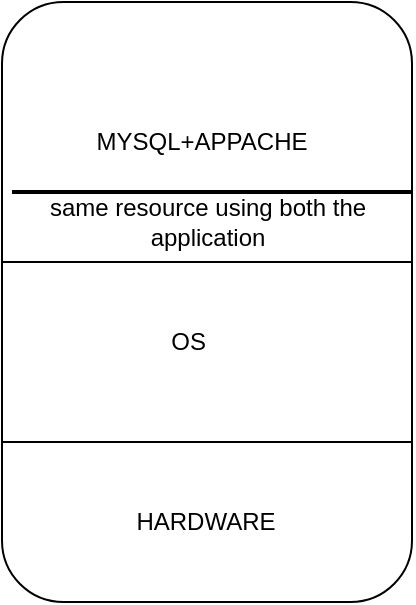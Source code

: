 <mxfile version="14.8.5" type="github">
  <diagram id="yr-E3HrBfoQYO4jrcSyG" name="Page-1">
    <mxGraphModel dx="1108" dy="482" grid="1" gridSize="10" guides="1" tooltips="1" connect="1" arrows="1" fold="1" page="1" pageScale="1" pageWidth="850" pageHeight="1100" math="0" shadow="0">
      <root>
        <mxCell id="0" />
        <mxCell id="1" parent="0" />
        <mxCell id="Jl4pempMeDds4YhgWoXO-1" value="" style="rounded=1;whiteSpace=wrap;html=1;" vertex="1" parent="1">
          <mxGeometry x="305" y="90" width="205" height="300" as="geometry" />
        </mxCell>
        <mxCell id="Jl4pempMeDds4YhgWoXO-2" value="" style="shape=crossbar;whiteSpace=wrap;html=1;rounded=1;" vertex="1" parent="1">
          <mxGeometry x="305" y="300" width="205" height="20" as="geometry" />
        </mxCell>
        <mxCell id="Jl4pempMeDds4YhgWoXO-4" value="" style="shape=crossbar;whiteSpace=wrap;html=1;rounded=1;" vertex="1" parent="1">
          <mxGeometry x="305" y="210" width="205" height="20" as="geometry" />
        </mxCell>
        <mxCell id="Jl4pempMeDds4YhgWoXO-5" value="HARDWARE" style="text;html=1;strokeColor=none;fillColor=none;align=center;verticalAlign=middle;whiteSpace=wrap;rounded=0;" vertex="1" parent="1">
          <mxGeometry x="387" y="340" width="40" height="20" as="geometry" />
        </mxCell>
        <mxCell id="Jl4pempMeDds4YhgWoXO-6" value="OS&amp;nbsp;" style="text;html=1;strokeColor=none;fillColor=none;align=center;verticalAlign=middle;whiteSpace=wrap;rounded=0;" vertex="1" parent="1">
          <mxGeometry x="380" y="250" width="40" height="20" as="geometry" />
        </mxCell>
        <mxCell id="Jl4pempMeDds4YhgWoXO-7" value="MYSQL+APPACHE" style="text;html=1;strokeColor=none;fillColor=none;align=center;verticalAlign=middle;whiteSpace=wrap;rounded=0;" vertex="1" parent="1">
          <mxGeometry x="385" y="150" width="40" height="20" as="geometry" />
        </mxCell>
        <mxCell id="Jl4pempMeDds4YhgWoXO-8" value="" style="line;strokeWidth=2;html=1;" vertex="1" parent="1">
          <mxGeometry x="310" y="180" width="200" height="10" as="geometry" />
        </mxCell>
        <mxCell id="Jl4pempMeDds4YhgWoXO-9" value="same resource using both the application" style="text;html=1;strokeColor=none;fillColor=none;align=center;verticalAlign=middle;whiteSpace=wrap;rounded=0;" vertex="1" parent="1">
          <mxGeometry x="307.5" y="190" width="200" height="20" as="geometry" />
        </mxCell>
      </root>
    </mxGraphModel>
  </diagram>
</mxfile>
